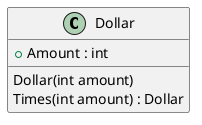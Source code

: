 @startuml
class Dollar
{
    +Amount : int
    Dollar(int amount)
    Times(int amount) : Dollar
}
@enduml